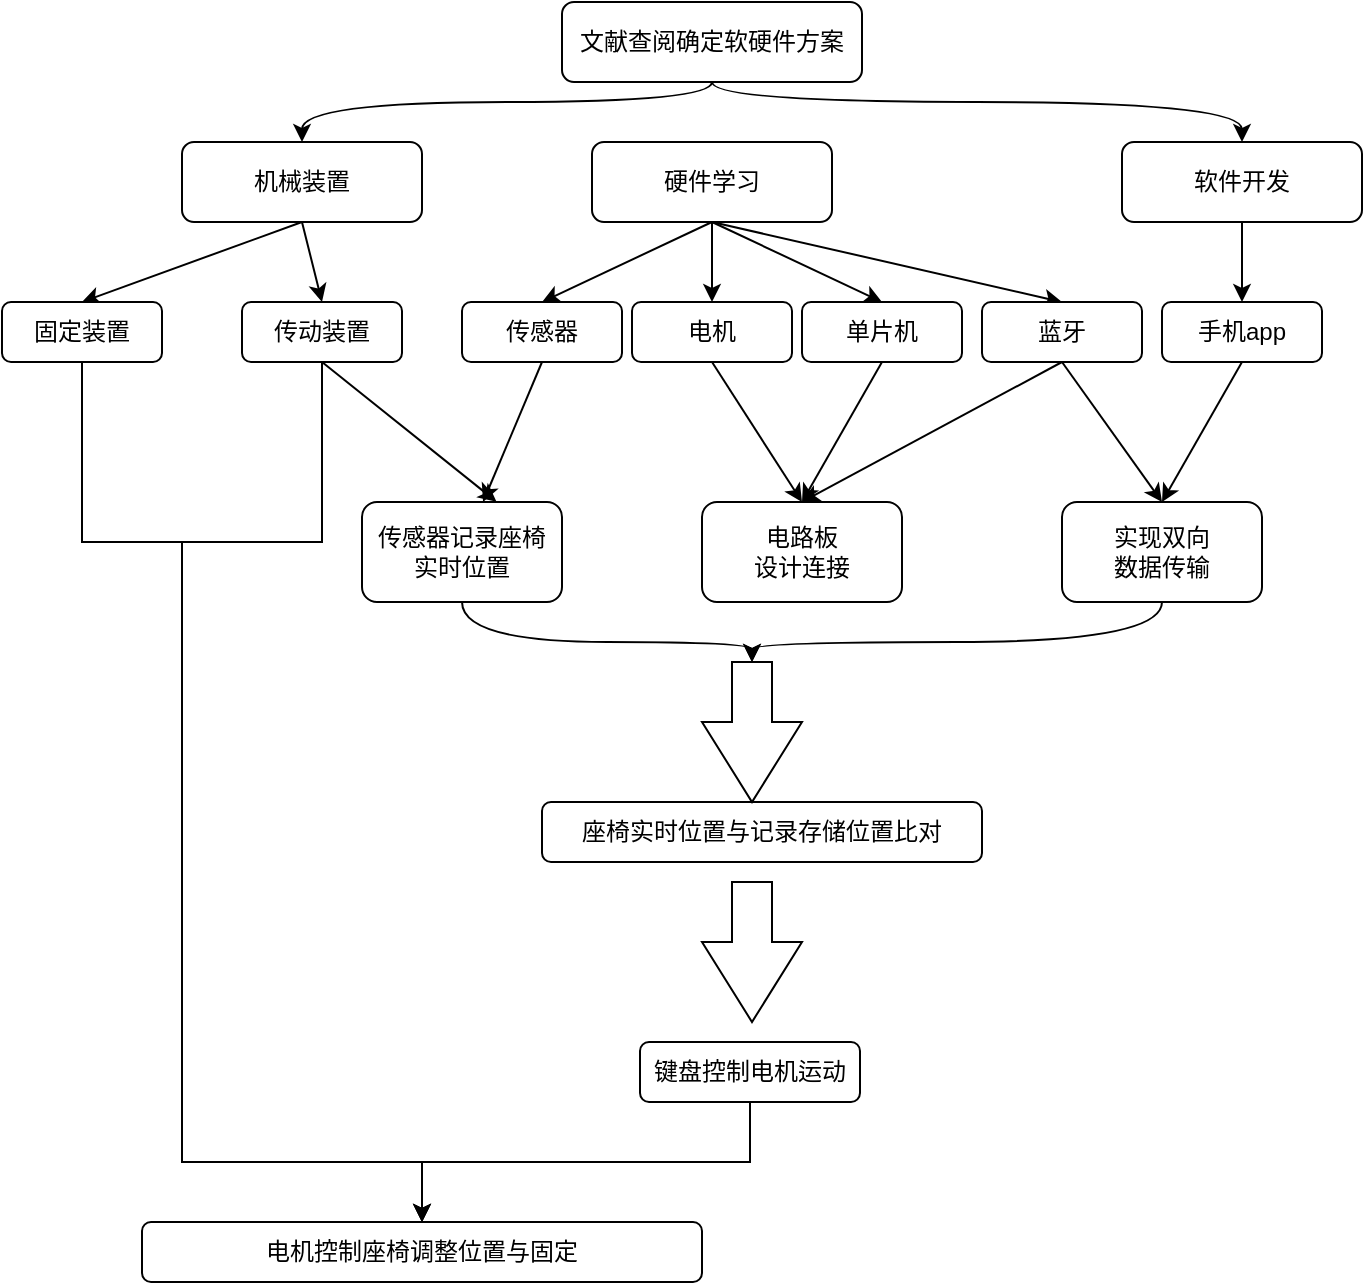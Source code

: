 <mxfile version="20.7.4" type="github">
  <diagram id="pGmNFfks4sYkiAsOAFHC" name="第 1 页">
    <mxGraphModel dx="1002" dy="573" grid="1" gridSize="10" guides="1" tooltips="1" connect="1" arrows="1" fold="1" page="1" pageScale="1" pageWidth="827" pageHeight="1169" math="0" shadow="0">
      <root>
        <mxCell id="0" />
        <mxCell id="1" parent="0" />
        <mxCell id="L2OBM34dOn_0XOTGqu0s-3" value="" style="edgeStyle=orthogonalEdgeStyle;rounded=0;orthogonalLoop=1;jettySize=auto;html=1;curved=1;entryX=0.5;entryY=0;entryDx=0;entryDy=0;exitX=0.5;exitY=1;exitDx=0;exitDy=0;" edge="1" parent="1" source="L2OBM34dOn_0XOTGqu0s-1" target="L2OBM34dOn_0XOTGqu0s-2">
          <mxGeometry relative="1" as="geometry">
            <Array as="points">
              <mxPoint x="395" y="90" />
              <mxPoint x="190" y="90" />
            </Array>
          </mxGeometry>
        </mxCell>
        <mxCell id="L2OBM34dOn_0XOTGqu0s-7" style="edgeStyle=orthogonalEdgeStyle;curved=1;rounded=0;orthogonalLoop=1;jettySize=auto;html=1;exitX=0.5;exitY=1;exitDx=0;exitDy=0;entryX=0.5;entryY=0;entryDx=0;entryDy=0;" edge="1" parent="1" source="L2OBM34dOn_0XOTGqu0s-1" target="L2OBM34dOn_0XOTGqu0s-6">
          <mxGeometry relative="1" as="geometry">
            <Array as="points">
              <mxPoint x="395" y="90" />
              <mxPoint x="660" y="90" />
            </Array>
          </mxGeometry>
        </mxCell>
        <mxCell id="L2OBM34dOn_0XOTGqu0s-1" value="文献查阅确定软硬件方案" style="rounded=1;whiteSpace=wrap;html=1;" vertex="1" parent="1">
          <mxGeometry x="320" y="40" width="150" height="40" as="geometry" />
        </mxCell>
        <mxCell id="L2OBM34dOn_0XOTGqu0s-23" style="rounded=0;orthogonalLoop=1;jettySize=auto;html=1;entryX=0.5;entryY=0;entryDx=0;entryDy=0;exitX=0.5;exitY=1;exitDx=0;exitDy=0;" edge="1" parent="1" source="L2OBM34dOn_0XOTGqu0s-2" target="L2OBM34dOn_0XOTGqu0s-8">
          <mxGeometry relative="1" as="geometry">
            <mxPoint x="200" y="150" as="sourcePoint" />
          </mxGeometry>
        </mxCell>
        <mxCell id="L2OBM34dOn_0XOTGqu0s-24" style="edgeStyle=none;rounded=0;orthogonalLoop=1;jettySize=auto;html=1;exitX=0.5;exitY=1;exitDx=0;exitDy=0;entryX=0.5;entryY=0;entryDx=0;entryDy=0;" edge="1" parent="1" source="L2OBM34dOn_0XOTGqu0s-2" target="L2OBM34dOn_0XOTGqu0s-10">
          <mxGeometry relative="1" as="geometry" />
        </mxCell>
        <mxCell id="L2OBM34dOn_0XOTGqu0s-2" value="机械装置" style="whiteSpace=wrap;html=1;rounded=1;" vertex="1" parent="1">
          <mxGeometry x="130" y="110" width="120" height="40" as="geometry" />
        </mxCell>
        <mxCell id="L2OBM34dOn_0XOTGqu0s-25" style="edgeStyle=none;rounded=0;orthogonalLoop=1;jettySize=auto;html=1;exitX=0.5;exitY=1;exitDx=0;exitDy=0;entryX=0.5;entryY=0;entryDx=0;entryDy=0;" edge="1" parent="1" source="L2OBM34dOn_0XOTGqu0s-5" target="L2OBM34dOn_0XOTGqu0s-14">
          <mxGeometry relative="1" as="geometry" />
        </mxCell>
        <mxCell id="L2OBM34dOn_0XOTGqu0s-26" style="edgeStyle=none;rounded=0;orthogonalLoop=1;jettySize=auto;html=1;exitX=0.5;exitY=1;exitDx=0;exitDy=0;entryX=0.5;entryY=0;entryDx=0;entryDy=0;" edge="1" parent="1" source="L2OBM34dOn_0XOTGqu0s-5" target="L2OBM34dOn_0XOTGqu0s-13">
          <mxGeometry relative="1" as="geometry" />
        </mxCell>
        <mxCell id="L2OBM34dOn_0XOTGqu0s-27" style="edgeStyle=none;rounded=0;orthogonalLoop=1;jettySize=auto;html=1;exitX=0.5;exitY=1;exitDx=0;exitDy=0;entryX=0.5;entryY=0;entryDx=0;entryDy=0;" edge="1" parent="1" source="L2OBM34dOn_0XOTGqu0s-5" target="L2OBM34dOn_0XOTGqu0s-12">
          <mxGeometry relative="1" as="geometry" />
        </mxCell>
        <mxCell id="L2OBM34dOn_0XOTGqu0s-28" style="edgeStyle=none;rounded=0;orthogonalLoop=1;jettySize=auto;html=1;exitX=0.5;exitY=1;exitDx=0;exitDy=0;entryX=0.5;entryY=0;entryDx=0;entryDy=0;" edge="1" parent="1" source="L2OBM34dOn_0XOTGqu0s-5" target="L2OBM34dOn_0XOTGqu0s-11">
          <mxGeometry relative="1" as="geometry" />
        </mxCell>
        <mxCell id="L2OBM34dOn_0XOTGqu0s-5" value="硬件学习" style="rounded=1;whiteSpace=wrap;html=1;" vertex="1" parent="1">
          <mxGeometry x="335" y="110" width="120" height="40" as="geometry" />
        </mxCell>
        <mxCell id="L2OBM34dOn_0XOTGqu0s-29" style="edgeStyle=none;rounded=0;orthogonalLoop=1;jettySize=auto;html=1;exitX=0.5;exitY=1;exitDx=0;exitDy=0;entryX=0.5;entryY=0;entryDx=0;entryDy=0;" edge="1" parent="1" source="L2OBM34dOn_0XOTGqu0s-6" target="L2OBM34dOn_0XOTGqu0s-16">
          <mxGeometry relative="1" as="geometry" />
        </mxCell>
        <mxCell id="L2OBM34dOn_0XOTGqu0s-6" value="软件开发" style="rounded=1;whiteSpace=wrap;html=1;" vertex="1" parent="1">
          <mxGeometry x="600" y="110" width="120" height="40" as="geometry" />
        </mxCell>
        <mxCell id="L2OBM34dOn_0XOTGqu0s-45" style="edgeStyle=orthogonalEdgeStyle;rounded=0;orthogonalLoop=1;jettySize=auto;html=1;exitX=0.5;exitY=1;exitDx=0;exitDy=0;entryX=0.5;entryY=0;entryDx=0;entryDy=0;" edge="1" parent="1" source="L2OBM34dOn_0XOTGqu0s-8" target="L2OBM34dOn_0XOTGqu0s-22">
          <mxGeometry relative="1" as="geometry">
            <Array as="points">
              <mxPoint x="80" y="310" />
              <mxPoint x="130" y="310" />
              <mxPoint x="130" y="620" />
              <mxPoint x="250" y="620" />
            </Array>
          </mxGeometry>
        </mxCell>
        <mxCell id="L2OBM34dOn_0XOTGqu0s-8" value="固定装置" style="rounded=1;whiteSpace=wrap;html=1;" vertex="1" parent="1">
          <mxGeometry x="40" y="190" width="80" height="30" as="geometry" />
        </mxCell>
        <mxCell id="L2OBM34dOn_0XOTGqu0s-36" style="edgeStyle=none;rounded=0;orthogonalLoop=1;jettySize=auto;html=1;exitX=0.5;exitY=1;exitDx=0;exitDy=0;entryX=0.672;entryY=-0.004;entryDx=0;entryDy=0;entryPerimeter=0;" edge="1" parent="1" source="L2OBM34dOn_0XOTGqu0s-10" target="L2OBM34dOn_0XOTGqu0s-19">
          <mxGeometry relative="1" as="geometry" />
        </mxCell>
        <mxCell id="L2OBM34dOn_0XOTGqu0s-47" style="edgeStyle=orthogonalEdgeStyle;rounded=0;orthogonalLoop=1;jettySize=auto;html=1;exitX=0.5;exitY=1;exitDx=0;exitDy=0;" edge="1" parent="1" source="L2OBM34dOn_0XOTGqu0s-10" target="L2OBM34dOn_0XOTGqu0s-22">
          <mxGeometry relative="1" as="geometry">
            <Array as="points">
              <mxPoint x="200" y="310" />
              <mxPoint x="130" y="310" />
              <mxPoint x="130" y="620" />
              <mxPoint x="250" y="620" />
            </Array>
          </mxGeometry>
        </mxCell>
        <mxCell id="L2OBM34dOn_0XOTGqu0s-10" value="传动装置" style="rounded=1;whiteSpace=wrap;html=1;" vertex="1" parent="1">
          <mxGeometry x="160" y="190" width="80" height="30" as="geometry" />
        </mxCell>
        <mxCell id="L2OBM34dOn_0XOTGqu0s-31" style="edgeStyle=none;rounded=0;orthogonalLoop=1;jettySize=auto;html=1;exitX=0.5;exitY=1;exitDx=0;exitDy=0;entryX=0.5;entryY=0;entryDx=0;entryDy=0;" edge="1" parent="1" source="L2OBM34dOn_0XOTGqu0s-11" target="L2OBM34dOn_0XOTGqu0s-20">
          <mxGeometry relative="1" as="geometry" />
        </mxCell>
        <mxCell id="L2OBM34dOn_0XOTGqu0s-32" style="edgeStyle=none;rounded=0;orthogonalLoop=1;jettySize=auto;html=1;exitX=0.5;exitY=1;exitDx=0;exitDy=0;entryX=0.5;entryY=0;entryDx=0;entryDy=0;" edge="1" parent="1" source="L2OBM34dOn_0XOTGqu0s-11" target="L2OBM34dOn_0XOTGqu0s-21">
          <mxGeometry relative="1" as="geometry" />
        </mxCell>
        <mxCell id="L2OBM34dOn_0XOTGqu0s-11" value="蓝牙" style="rounded=1;whiteSpace=wrap;html=1;" vertex="1" parent="1">
          <mxGeometry x="530" y="190" width="80" height="30" as="geometry" />
        </mxCell>
        <mxCell id="L2OBM34dOn_0XOTGqu0s-33" style="edgeStyle=none;rounded=0;orthogonalLoop=1;jettySize=auto;html=1;exitX=0.5;exitY=1;exitDx=0;exitDy=0;entryX=0.5;entryY=0;entryDx=0;entryDy=0;" edge="1" parent="1" source="L2OBM34dOn_0XOTGqu0s-12" target="L2OBM34dOn_0XOTGqu0s-21">
          <mxGeometry relative="1" as="geometry" />
        </mxCell>
        <mxCell id="L2OBM34dOn_0XOTGqu0s-12" value="单片机" style="rounded=1;whiteSpace=wrap;html=1;" vertex="1" parent="1">
          <mxGeometry x="440" y="190" width="80" height="30" as="geometry" />
        </mxCell>
        <mxCell id="L2OBM34dOn_0XOTGqu0s-34" style="edgeStyle=none;rounded=0;orthogonalLoop=1;jettySize=auto;html=1;exitX=0.5;exitY=1;exitDx=0;exitDy=0;" edge="1" parent="1" source="L2OBM34dOn_0XOTGqu0s-13">
          <mxGeometry relative="1" as="geometry">
            <mxPoint x="440" y="290" as="targetPoint" />
          </mxGeometry>
        </mxCell>
        <mxCell id="L2OBM34dOn_0XOTGqu0s-13" value="电机" style="rounded=1;whiteSpace=wrap;html=1;" vertex="1" parent="1">
          <mxGeometry x="355" y="190" width="80" height="30" as="geometry" />
        </mxCell>
        <mxCell id="L2OBM34dOn_0XOTGqu0s-35" style="edgeStyle=none;rounded=0;orthogonalLoop=1;jettySize=auto;html=1;exitX=0.5;exitY=1;exitDx=0;exitDy=0;" edge="1" parent="1" source="L2OBM34dOn_0XOTGqu0s-14" target="L2OBM34dOn_0XOTGqu0s-19">
          <mxGeometry relative="1" as="geometry" />
        </mxCell>
        <mxCell id="L2OBM34dOn_0XOTGqu0s-14" value="传感器" style="rounded=1;whiteSpace=wrap;html=1;" vertex="1" parent="1">
          <mxGeometry x="270" y="190" width="80" height="30" as="geometry" />
        </mxCell>
        <mxCell id="L2OBM34dOn_0XOTGqu0s-30" style="edgeStyle=none;rounded=0;orthogonalLoop=1;jettySize=auto;html=1;exitX=0.5;exitY=1;exitDx=0;exitDy=0;entryX=0.5;entryY=0;entryDx=0;entryDy=0;" edge="1" parent="1" source="L2OBM34dOn_0XOTGqu0s-16" target="L2OBM34dOn_0XOTGqu0s-20">
          <mxGeometry relative="1" as="geometry" />
        </mxCell>
        <mxCell id="L2OBM34dOn_0XOTGqu0s-16" value="手机app" style="rounded=1;whiteSpace=wrap;html=1;" vertex="1" parent="1">
          <mxGeometry x="620" y="190" width="80" height="30" as="geometry" />
        </mxCell>
        <mxCell id="L2OBM34dOn_0XOTGqu0s-46" style="edgeStyle=orthogonalEdgeStyle;rounded=0;orthogonalLoop=1;jettySize=auto;html=1;exitX=0.5;exitY=1;exitDx=0;exitDy=0;" edge="1" parent="1" source="L2OBM34dOn_0XOTGqu0s-17" target="L2OBM34dOn_0XOTGqu0s-22">
          <mxGeometry relative="1" as="geometry" />
        </mxCell>
        <mxCell id="L2OBM34dOn_0XOTGqu0s-17" value="键盘控制电机运动" style="rounded=1;whiteSpace=wrap;html=1;" vertex="1" parent="1">
          <mxGeometry x="359" y="560" width="110" height="30" as="geometry" />
        </mxCell>
        <mxCell id="L2OBM34dOn_0XOTGqu0s-18" value="座椅实时位置与记录存储位置比对" style="rounded=1;whiteSpace=wrap;html=1;" vertex="1" parent="1">
          <mxGeometry x="310" y="440" width="220" height="30" as="geometry" />
        </mxCell>
        <mxCell id="L2OBM34dOn_0XOTGqu0s-40" style="edgeStyle=orthogonalEdgeStyle;rounded=0;orthogonalLoop=1;jettySize=auto;html=1;exitX=0.5;exitY=1;exitDx=0;exitDy=0;entryX=0;entryY=0.5;entryDx=0;entryDy=0;entryPerimeter=0;curved=1;" edge="1" parent="1" source="L2OBM34dOn_0XOTGqu0s-19" target="L2OBM34dOn_0XOTGqu0s-38">
          <mxGeometry relative="1" as="geometry">
            <Array as="points">
              <mxPoint x="270" y="360" />
              <mxPoint x="415" y="360" />
            </Array>
          </mxGeometry>
        </mxCell>
        <mxCell id="L2OBM34dOn_0XOTGqu0s-19" value="传感器记录座椅&lt;br&gt;实时位置" style="rounded=1;whiteSpace=wrap;html=1;" vertex="1" parent="1">
          <mxGeometry x="220" y="290" width="100" height="50" as="geometry" />
        </mxCell>
        <mxCell id="L2OBM34dOn_0XOTGqu0s-41" style="edgeStyle=orthogonalEdgeStyle;curved=1;rounded=0;orthogonalLoop=1;jettySize=auto;html=1;exitX=0.5;exitY=1;exitDx=0;exitDy=0;entryX=0;entryY=0.5;entryDx=0;entryDy=0;entryPerimeter=0;" edge="1" parent="1" source="L2OBM34dOn_0XOTGqu0s-20" target="L2OBM34dOn_0XOTGqu0s-38">
          <mxGeometry relative="1" as="geometry">
            <Array as="points">
              <mxPoint x="620" y="360" />
              <mxPoint x="415" y="360" />
            </Array>
          </mxGeometry>
        </mxCell>
        <mxCell id="L2OBM34dOn_0XOTGqu0s-20" value="实现双向&lt;br&gt;数据传输" style="rounded=1;whiteSpace=wrap;html=1;" vertex="1" parent="1">
          <mxGeometry x="570" y="290" width="100" height="50" as="geometry" />
        </mxCell>
        <mxCell id="L2OBM34dOn_0XOTGqu0s-21" value="电路板&lt;br&gt;设计连接" style="rounded=1;whiteSpace=wrap;html=1;" vertex="1" parent="1">
          <mxGeometry x="390" y="290" width="100" height="50" as="geometry" />
        </mxCell>
        <mxCell id="L2OBM34dOn_0XOTGqu0s-22" value="电机控制座椅调整位置与固定" style="rounded=1;whiteSpace=wrap;html=1;" vertex="1" parent="1">
          <mxGeometry x="110" y="650" width="280" height="30" as="geometry" />
        </mxCell>
        <mxCell id="L2OBM34dOn_0XOTGqu0s-38" value="" style="html=1;shadow=0;dashed=0;align=center;verticalAlign=middle;shape=mxgraph.arrows2.arrow;dy=0.6;dx=40;direction=south;notch=0;" vertex="1" parent="1">
          <mxGeometry x="390" y="370" width="50" height="70" as="geometry" />
        </mxCell>
        <mxCell id="L2OBM34dOn_0XOTGqu0s-43" value="" style="html=1;shadow=0;dashed=0;align=center;verticalAlign=middle;shape=mxgraph.arrows2.arrow;dy=0.6;dx=40;direction=south;notch=0;" vertex="1" parent="1">
          <mxGeometry x="390" y="480" width="50" height="70" as="geometry" />
        </mxCell>
      </root>
    </mxGraphModel>
  </diagram>
</mxfile>
